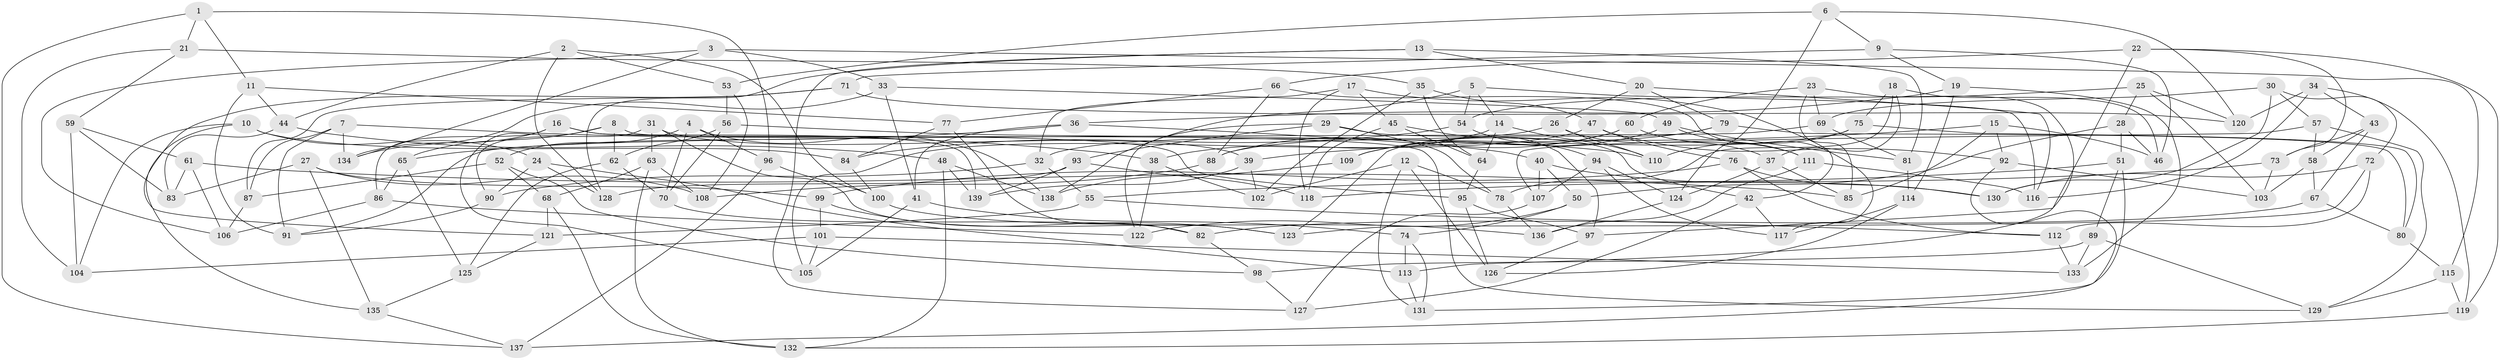 // Generated by graph-tools (version 1.1) at 2025/26/03/09/25 03:26:55]
// undirected, 139 vertices, 278 edges
graph export_dot {
graph [start="1"]
  node [color=gray90,style=filled];
  1;
  2;
  3;
  4;
  5;
  6;
  7;
  8;
  9;
  10;
  11;
  12;
  13;
  14;
  15;
  16;
  17;
  18;
  19;
  20;
  21;
  22;
  23;
  24;
  25;
  26;
  27;
  28;
  29;
  30;
  31;
  32;
  33;
  34;
  35;
  36;
  37;
  38;
  39;
  40;
  41;
  42;
  43;
  44;
  45;
  46;
  47;
  48;
  49;
  50;
  51;
  52;
  53;
  54;
  55;
  56;
  57;
  58;
  59;
  60;
  61;
  62;
  63;
  64;
  65;
  66;
  67;
  68;
  69;
  70;
  71;
  72;
  73;
  74;
  75;
  76;
  77;
  78;
  79;
  80;
  81;
  82;
  83;
  84;
  85;
  86;
  87;
  88;
  89;
  90;
  91;
  92;
  93;
  94;
  95;
  96;
  97;
  98;
  99;
  100;
  101;
  102;
  103;
  104;
  105;
  106;
  107;
  108;
  109;
  110;
  111;
  112;
  113;
  114;
  115;
  116;
  117;
  118;
  119;
  120;
  121;
  122;
  123;
  124;
  125;
  126;
  127;
  128;
  129;
  130;
  131;
  132;
  133;
  134;
  135;
  136;
  137;
  138;
  139;
  1 -- 11;
  1 -- 137;
  1 -- 21;
  1 -- 96;
  2 -- 53;
  2 -- 128;
  2 -- 44;
  2 -- 100;
  3 -- 134;
  3 -- 33;
  3 -- 115;
  3 -- 106;
  4 -- 52;
  4 -- 70;
  4 -- 138;
  4 -- 96;
  5 -- 138;
  5 -- 54;
  5 -- 116;
  5 -- 14;
  6 -- 120;
  6 -- 124;
  6 -- 9;
  6 -- 53;
  7 -- 87;
  7 -- 38;
  7 -- 134;
  7 -- 91;
  8 -- 129;
  8 -- 62;
  8 -- 105;
  8 -- 65;
  9 -- 71;
  9 -- 19;
  9 -- 46;
  10 -- 104;
  10 -- 135;
  10 -- 84;
  10 -- 24;
  11 -- 44;
  11 -- 91;
  11 -- 77;
  12 -- 78;
  12 -- 102;
  12 -- 131;
  12 -- 126;
  13 -- 128;
  13 -- 20;
  13 -- 127;
  13 -- 81;
  14 -- 64;
  14 -- 110;
  14 -- 38;
  15 -- 92;
  15 -- 85;
  15 -- 46;
  15 -- 39;
  16 -- 134;
  16 -- 139;
  16 -- 95;
  16 -- 86;
  17 -- 42;
  17 -- 32;
  17 -- 118;
  17 -- 45;
  18 -- 75;
  18 -- 37;
  18 -- 78;
  18 -- 46;
  19 -- 114;
  19 -- 36;
  19 -- 133;
  20 -- 26;
  20 -- 116;
  20 -- 79;
  21 -- 59;
  21 -- 35;
  21 -- 104;
  22 -- 66;
  22 -- 97;
  22 -- 119;
  22 -- 73;
  23 -- 113;
  23 -- 69;
  23 -- 60;
  23 -- 85;
  24 -- 128;
  24 -- 90;
  24 -- 113;
  25 -- 54;
  25 -- 28;
  25 -- 120;
  25 -- 103;
  26 -- 110;
  26 -- 32;
  26 -- 37;
  27 -- 83;
  27 -- 135;
  27 -- 108;
  27 -- 99;
  28 -- 46;
  28 -- 50;
  28 -- 51;
  29 -- 78;
  29 -- 122;
  29 -- 93;
  29 -- 42;
  30 -- 69;
  30 -- 57;
  30 -- 72;
  30 -- 130;
  31 -- 123;
  31 -- 39;
  31 -- 63;
  31 -- 90;
  32 -- 90;
  32 -- 55;
  33 -- 49;
  33 -- 41;
  33 -- 134;
  34 -- 116;
  34 -- 119;
  34 -- 120;
  34 -- 43;
  35 -- 64;
  35 -- 102;
  35 -- 47;
  36 -- 65;
  36 -- 41;
  36 -- 40;
  37 -- 85;
  37 -- 124;
  38 -- 102;
  38 -- 122;
  39 -- 139;
  39 -- 102;
  40 -- 107;
  40 -- 130;
  40 -- 50;
  41 -- 105;
  41 -- 74;
  42 -- 127;
  42 -- 117;
  43 -- 73;
  43 -- 58;
  43 -- 67;
  44 -- 83;
  44 -- 48;
  45 -- 118;
  45 -- 64;
  45 -- 97;
  47 -- 76;
  47 -- 92;
  47 -- 105;
  48 -- 132;
  48 -- 138;
  48 -- 139;
  49 -- 111;
  49 -- 81;
  49 -- 109;
  50 -- 122;
  50 -- 74;
  51 -- 89;
  51 -- 131;
  51 -- 55;
  52 -- 98;
  52 -- 87;
  52 -- 68;
  53 -- 108;
  53 -- 56;
  54 -- 84;
  54 -- 94;
  55 -- 121;
  55 -- 112;
  56 -- 110;
  56 -- 70;
  56 -- 62;
  57 -- 129;
  57 -- 58;
  57 -- 107;
  58 -- 103;
  58 -- 67;
  59 -- 61;
  59 -- 83;
  59 -- 104;
  60 -- 109;
  60 -- 88;
  60 -- 111;
  61 -- 83;
  61 -- 85;
  61 -- 106;
  62 -- 70;
  62 -- 125;
  63 -- 132;
  63 -- 108;
  63 -- 68;
  64 -- 95;
  65 -- 86;
  65 -- 125;
  66 -- 77;
  66 -- 88;
  66 -- 117;
  67 -- 80;
  67 -- 82;
  68 -- 121;
  68 -- 132;
  69 -- 81;
  69 -- 91;
  70 -- 82;
  71 -- 120;
  71 -- 121;
  71 -- 87;
  72 -- 112;
  72 -- 123;
  72 -- 130;
  73 -- 103;
  73 -- 118;
  74 -- 113;
  74 -- 131;
  75 -- 80;
  75 -- 88;
  75 -- 110;
  76 -- 99;
  76 -- 112;
  76 -- 130;
  77 -- 82;
  77 -- 84;
  78 -- 136;
  79 -- 109;
  79 -- 123;
  79 -- 80;
  80 -- 115;
  81 -- 114;
  82 -- 98;
  84 -- 100;
  86 -- 122;
  86 -- 106;
  87 -- 106;
  88 -- 108;
  89 -- 129;
  89 -- 133;
  89 -- 98;
  90 -- 91;
  92 -- 137;
  92 -- 103;
  93 -- 128;
  93 -- 139;
  93 -- 118;
  94 -- 107;
  94 -- 124;
  94 -- 117;
  95 -- 97;
  95 -- 126;
  96 -- 137;
  96 -- 100;
  97 -- 126;
  98 -- 127;
  99 -- 123;
  99 -- 101;
  100 -- 136;
  101 -- 133;
  101 -- 105;
  101 -- 104;
  107 -- 127;
  109 -- 138;
  111 -- 136;
  111 -- 116;
  112 -- 133;
  113 -- 131;
  114 -- 117;
  114 -- 126;
  115 -- 129;
  115 -- 119;
  119 -- 132;
  121 -- 125;
  124 -- 136;
  125 -- 135;
  135 -- 137;
}
